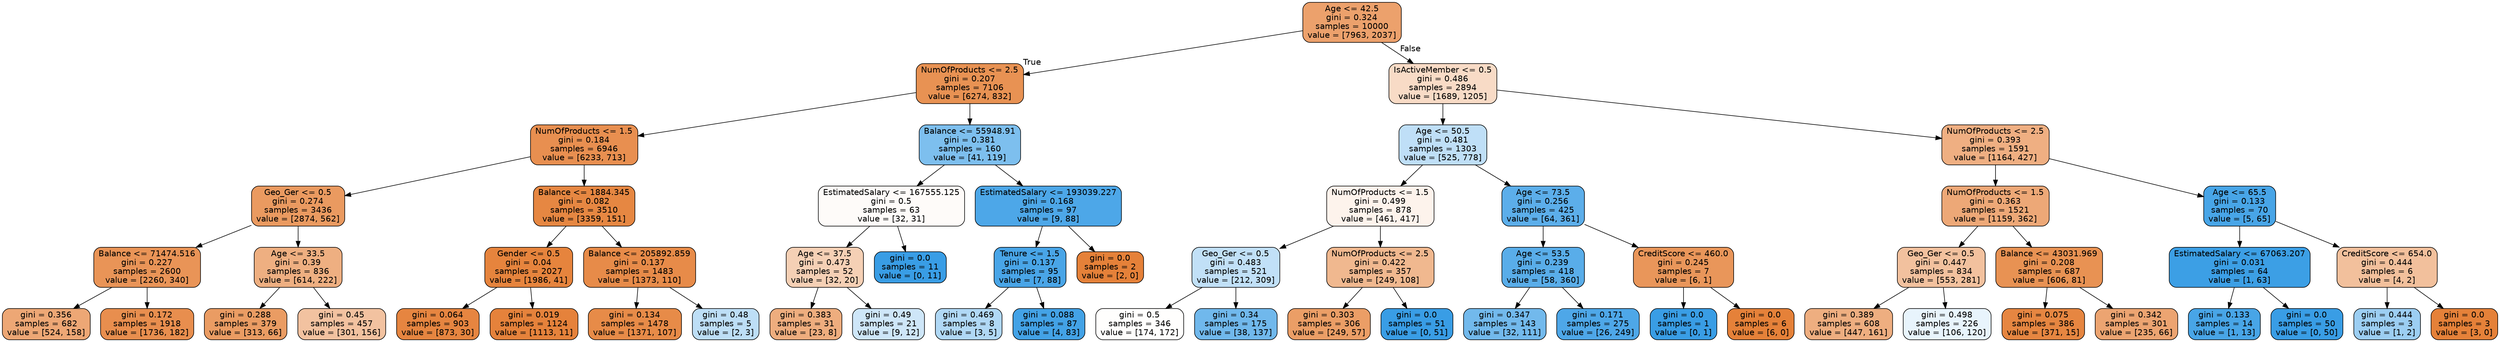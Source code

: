 digraph Tree {
node [shape=box, style="filled, rounded", color="black", fontname="helvetica"] ;
edge [fontname="helvetica"] ;
0 [label="Age <= 42.5\ngini = 0.324\nsamples = 10000\nvalue = [7963, 2037]", fillcolor="#eca16c"] ;
1 [label="NumOfProducts <= 2.5\ngini = 0.207\nsamples = 7106\nvalue = [6274, 832]", fillcolor="#e89253"] ;
0 -> 1 [labeldistance=2.5, labelangle=45, headlabel="True"] ;
2 [label="NumOfProducts <= 1.5\ngini = 0.184\nsamples = 6946\nvalue = [6233, 713]", fillcolor="#e88f50"] ;
1 -> 2 ;
3 [label="Geo_Ger <= 0.5\ngini = 0.274\nsamples = 3436\nvalue = [2874, 562]", fillcolor="#ea9a60"] ;
2 -> 3 ;
4 [label="Balance <= 71474.516\ngini = 0.227\nsamples = 2600\nvalue = [2260, 340]", fillcolor="#e99457"] ;
3 -> 4 ;
5 [label="gini = 0.356\nsamples = 682\nvalue = [524, 158]", fillcolor="#eda775"] ;
4 -> 5 ;
6 [label="gini = 0.172\nsamples = 1918\nvalue = [1736, 182]", fillcolor="#e88e4e"] ;
4 -> 6 ;
7 [label="Age <= 33.5\ngini = 0.39\nsamples = 836\nvalue = [614, 222]", fillcolor="#eeaf81"] ;
3 -> 7 ;
8 [label="gini = 0.288\nsamples = 379\nvalue = [313, 66]", fillcolor="#ea9c63"] ;
7 -> 8 ;
9 [label="gini = 0.45\nsamples = 457\nvalue = [301, 156]", fillcolor="#f2c2a0"] ;
7 -> 9 ;
10 [label="Balance <= 1884.345\ngini = 0.082\nsamples = 3510\nvalue = [3359, 151]", fillcolor="#e68742"] ;
2 -> 10 ;
11 [label="Gender <= 0.5\ngini = 0.04\nsamples = 2027\nvalue = [1986, 41]", fillcolor="#e6843d"] ;
10 -> 11 ;
12 [label="gini = 0.064\nsamples = 903\nvalue = [873, 30]", fillcolor="#e68540"] ;
11 -> 12 ;
13 [label="gini = 0.019\nsamples = 1124\nvalue = [1113, 11]", fillcolor="#e5823b"] ;
11 -> 13 ;
14 [label="Balance <= 205892.859\ngini = 0.137\nsamples = 1483\nvalue = [1373, 110]", fillcolor="#e78b49"] ;
10 -> 14 ;
15 [label="gini = 0.134\nsamples = 1478\nvalue = [1371, 107]", fillcolor="#e78b48"] ;
14 -> 15 ;
16 [label="gini = 0.48\nsamples = 5\nvalue = [2, 3]", fillcolor="#bddef6"] ;
14 -> 16 ;
17 [label="Balance <= 55948.91\ngini = 0.381\nsamples = 160\nvalue = [41, 119]", fillcolor="#7dbfee"] ;
1 -> 17 ;
18 [label="EstimatedSalary <= 167555.125\ngini = 0.5\nsamples = 63\nvalue = [32, 31]", fillcolor="#fefbf9"] ;
17 -> 18 ;
19 [label="Age <= 37.5\ngini = 0.473\nsamples = 52\nvalue = [32, 20]", fillcolor="#f5d0b5"] ;
18 -> 19 ;
20 [label="gini = 0.383\nsamples = 31\nvalue = [23, 8]", fillcolor="#eead7e"] ;
19 -> 20 ;
21 [label="gini = 0.49\nsamples = 21\nvalue = [9, 12]", fillcolor="#cee6f8"] ;
19 -> 21 ;
22 [label="gini = 0.0\nsamples = 11\nvalue = [0, 11]", fillcolor="#399de5"] ;
18 -> 22 ;
23 [label="EstimatedSalary <= 193039.227\ngini = 0.168\nsamples = 97\nvalue = [9, 88]", fillcolor="#4da7e8"] ;
17 -> 23 ;
24 [label="Tenure <= 1.5\ngini = 0.137\nsamples = 95\nvalue = [7, 88]", fillcolor="#49a5e7"] ;
23 -> 24 ;
25 [label="gini = 0.469\nsamples = 8\nvalue = [3, 5]", fillcolor="#b0d8f5"] ;
24 -> 25 ;
26 [label="gini = 0.088\nsamples = 87\nvalue = [4, 83]", fillcolor="#43a2e6"] ;
24 -> 26 ;
27 [label="gini = 0.0\nsamples = 2\nvalue = [2, 0]", fillcolor="#e58139"] ;
23 -> 27 ;
28 [label="IsActiveMember <= 0.5\ngini = 0.486\nsamples = 2894\nvalue = [1689, 1205]", fillcolor="#f8dbc6"] ;
0 -> 28 [labeldistance=2.5, labelangle=-45, headlabel="False"] ;
29 [label="Age <= 50.5\ngini = 0.481\nsamples = 1303\nvalue = [525, 778]", fillcolor="#bfdff7"] ;
28 -> 29 ;
30 [label="NumOfProducts <= 1.5\ngini = 0.499\nsamples = 878\nvalue = [461, 417]", fillcolor="#fdf3ec"] ;
29 -> 30 ;
31 [label="Geo_Ger <= 0.5\ngini = 0.483\nsamples = 521\nvalue = [212, 309]", fillcolor="#c1e0f7"] ;
30 -> 31 ;
32 [label="gini = 0.5\nsamples = 346\nvalue = [174, 172]", fillcolor="#fffefd"] ;
31 -> 32 ;
33 [label="gini = 0.34\nsamples = 175\nvalue = [38, 137]", fillcolor="#70b8ec"] ;
31 -> 33 ;
34 [label="NumOfProducts <= 2.5\ngini = 0.422\nsamples = 357\nvalue = [249, 108]", fillcolor="#f0b88f"] ;
30 -> 34 ;
35 [label="gini = 0.303\nsamples = 306\nvalue = [249, 57]", fillcolor="#eb9e66"] ;
34 -> 35 ;
36 [label="gini = 0.0\nsamples = 51\nvalue = [0, 51]", fillcolor="#399de5"] ;
34 -> 36 ;
37 [label="Age <= 73.5\ngini = 0.256\nsamples = 425\nvalue = [64, 361]", fillcolor="#5caeea"] ;
29 -> 37 ;
38 [label="Age <= 53.5\ngini = 0.239\nsamples = 418\nvalue = [58, 360]", fillcolor="#59ade9"] ;
37 -> 38 ;
39 [label="gini = 0.347\nsamples = 143\nvalue = [32, 111]", fillcolor="#72b9ec"] ;
38 -> 39 ;
40 [label="gini = 0.171\nsamples = 275\nvalue = [26, 249]", fillcolor="#4ea7e8"] ;
38 -> 40 ;
41 [label="CreditScore <= 460.0\ngini = 0.245\nsamples = 7\nvalue = [6, 1]", fillcolor="#e9965a"] ;
37 -> 41 ;
42 [label="gini = 0.0\nsamples = 1\nvalue = [0, 1]", fillcolor="#399de5"] ;
41 -> 42 ;
43 [label="gini = 0.0\nsamples = 6\nvalue = [6, 0]", fillcolor="#e58139"] ;
41 -> 43 ;
44 [label="NumOfProducts <= 2.5\ngini = 0.393\nsamples = 1591\nvalue = [1164, 427]", fillcolor="#efaf82"] ;
28 -> 44 ;
45 [label="NumOfProducts <= 1.5\ngini = 0.363\nsamples = 1521\nvalue = [1159, 362]", fillcolor="#eda877"] ;
44 -> 45 ;
46 [label="Geo_Ger <= 0.5\ngini = 0.447\nsamples = 834\nvalue = [553, 281]", fillcolor="#f2c19e"] ;
45 -> 46 ;
47 [label="gini = 0.389\nsamples = 608\nvalue = [447, 161]", fillcolor="#eeae80"] ;
46 -> 47 ;
48 [label="gini = 0.498\nsamples = 226\nvalue = [106, 120]", fillcolor="#e8f4fc"] ;
46 -> 48 ;
49 [label="Balance <= 43031.969\ngini = 0.208\nsamples = 687\nvalue = [606, 81]", fillcolor="#e89253"] ;
45 -> 49 ;
50 [label="gini = 0.075\nsamples = 386\nvalue = [371, 15]", fillcolor="#e68641"] ;
49 -> 50 ;
51 [label="gini = 0.342\nsamples = 301\nvalue = [235, 66]", fillcolor="#eca471"] ;
49 -> 51 ;
52 [label="Age <= 65.5\ngini = 0.133\nsamples = 70\nvalue = [5, 65]", fillcolor="#48a5e7"] ;
44 -> 52 ;
53 [label="EstimatedSalary <= 67063.207\ngini = 0.031\nsamples = 64\nvalue = [1, 63]", fillcolor="#3c9fe5"] ;
52 -> 53 ;
54 [label="gini = 0.133\nsamples = 14\nvalue = [1, 13]", fillcolor="#48a5e7"] ;
53 -> 54 ;
55 [label="gini = 0.0\nsamples = 50\nvalue = [0, 50]", fillcolor="#399de5"] ;
53 -> 55 ;
56 [label="CreditScore <= 654.0\ngini = 0.444\nsamples = 6\nvalue = [4, 2]", fillcolor="#f2c09c"] ;
52 -> 56 ;
57 [label="gini = 0.444\nsamples = 3\nvalue = [1, 2]", fillcolor="#9ccef2"] ;
56 -> 57 ;
58 [label="gini = 0.0\nsamples = 3\nvalue = [3, 0]", fillcolor="#e58139"] ;
56 -> 58 ;
}